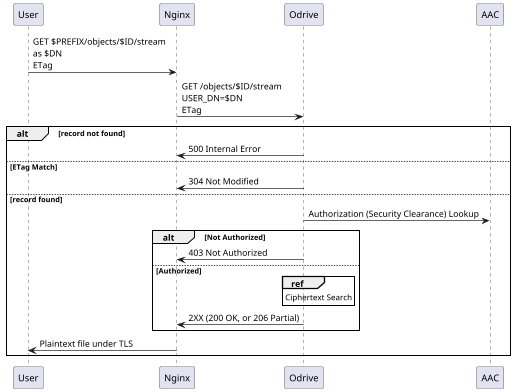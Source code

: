 @startuml
scale 2/3
User -> Nginx: GET $PREFIX/objects/$ID/stream\nas $DN\nETag
Nginx -> Odrive: GET /objects/$ID/stream\nUSER_DN=$DN\nETag
alt record not found
    Odrive -> Nginx: 500 Internal Error
else ETag Match
    Odrive -> Nginx: 304 Not Modified
else record found
    Odrive -> AAC: Authorization (Security Clearance) Lookup
    alt Not Authorized
      Odrive -> Nginx: 403 Not Authorized
    else Authorized
    ref over Odrive: Ciphertext Search
    Odrive -> Nginx: 2XX (200 OK, or 206 Partial)
    end
    Nginx -> User: Plaintext file under TLS
end
@enduml
